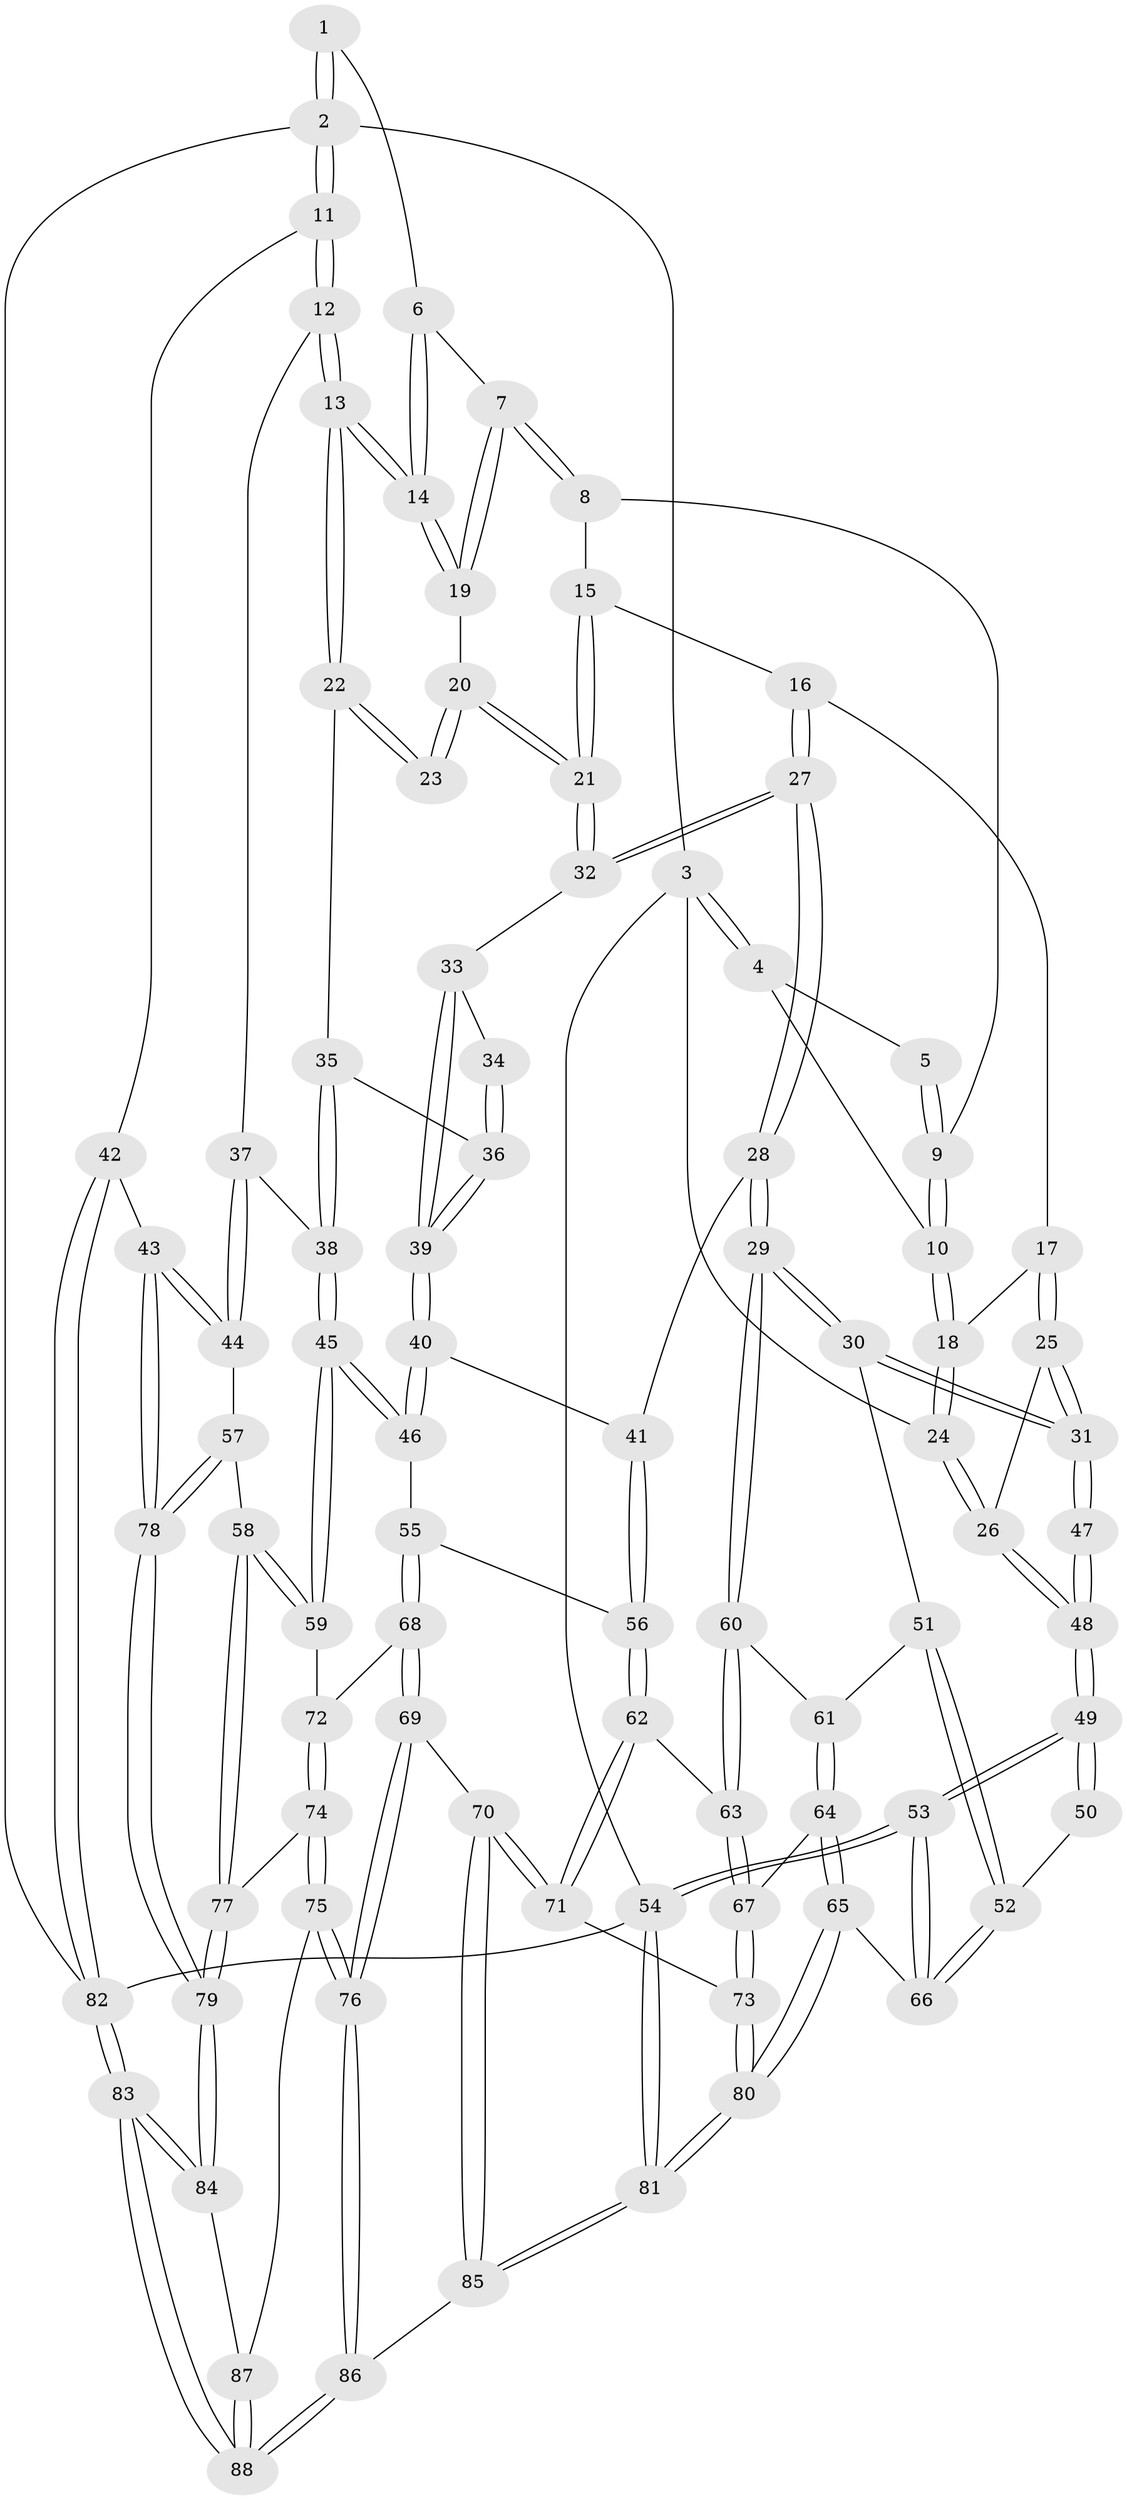 // coarse degree distribution, {2: 0.1111111111111111, 5: 0.1111111111111111, 6: 0.07407407407407407, 3: 0.5555555555555556, 4: 0.14814814814814814}
// Generated by graph-tools (version 1.1) at 2025/54/03/04/25 22:54:32]
// undirected, 88 vertices, 217 edges
graph export_dot {
  node [color=gray90,style=filled];
  1 [pos="+0.8568768251619446+0"];
  2 [pos="+1+0"];
  3 [pos="+0+0"];
  4 [pos="+0.14432424326976484+0"];
  5 [pos="+0.5356348023813128+0"];
  6 [pos="+0.8319395443903254+0"];
  7 [pos="+0.6520831705413397+0.10301716849049436"];
  8 [pos="+0.5880091874416764+0.04457468245611016"];
  9 [pos="+0.536305966563026+0"];
  10 [pos="+0.36000818680846547+0.1654366253197246"];
  11 [pos="+1+0.21547869384016793"];
  12 [pos="+0.8739218982027407+0.23625793482521018"];
  13 [pos="+0.8724673269170705+0.23536270795073563"];
  14 [pos="+0.8425992639629797+0.18373713041151246"];
  15 [pos="+0.5430499387366915+0.11283190673320544"];
  16 [pos="+0.360236037955553+0.18912458544226335"];
  17 [pos="+0.3594532506880028+0.18818792070643953"];
  18 [pos="+0.35834052596120525+0.1859827538557471"];
  19 [pos="+0.6531091841676386+0.104395398735136"];
  20 [pos="+0.6228998642181591+0.227811014607084"];
  21 [pos="+0.5461786961213873+0.2552437282046412"];
  22 [pos="+0.7714773247999867+0.266025574791166"];
  23 [pos="+0.6970550581054331+0.2678179566583729"];
  24 [pos="+0+0.013170130629650598"];
  25 [pos="+0.16046402601011148+0.29159688014131846"];
  26 [pos="+0+0.05761689939256754"];
  27 [pos="+0.4086672617525465+0.30406393469251386"];
  28 [pos="+0.3699178815748571+0.40548502167502226"];
  29 [pos="+0.34444904045658853+0.4240846760693064"];
  30 [pos="+0.26646332782223836+0.41916514639895947"];
  31 [pos="+0.2551818531601758+0.41532703133964555"];
  32 [pos="+0.5184981273004022+0.2846115583537337"];
  33 [pos="+0.5973993193390481+0.35389506111028796"];
  34 [pos="+0.6865562295714474+0.2804951481603936"];
  35 [pos="+0.7355779328333272+0.3188220434584798"];
  36 [pos="+0.6578040106869181+0.40609410793880013"];
  37 [pos="+0.870354072585874+0.25567647113889685"];
  38 [pos="+0.7140897931897224+0.4683691553645295"];
  39 [pos="+0.6375683537740533+0.4376284580705269"];
  40 [pos="+0.6382978157561583+0.44390224760009167"];
  41 [pos="+0.4063286489636322+0.42543379900304157"];
  42 [pos="+1+0.5849991572934625"];
  43 [pos="+1+0.5943255016206329"];
  44 [pos="+0.8830389553562983+0.5950597294793212"];
  45 [pos="+0.6821120082945169+0.5194772403983634"];
  46 [pos="+0.6817653030489224+0.5193475083048101"];
  47 [pos="+0.15438527674376026+0.4454018251327869"];
  48 [pos="+0+0.33337086907842545"];
  49 [pos="+0+0.6442661828038162"];
  50 [pos="+0.15429244471951709+0.445608764649545"];
  51 [pos="+0.20481204939816983+0.5301980683700563"];
  52 [pos="+0.09551272898514594+0.5966035839490793"];
  53 [pos="+0+0.6594113373262299"];
  54 [pos="+0+1"];
  55 [pos="+0.5684558279237285+0.5703199008586215"];
  56 [pos="+0.5376812201661839+0.565503892712555"];
  57 [pos="+0.8729872994039874+0.599539157189813"];
  58 [pos="+0.8378179900829849+0.6039164772191693"];
  59 [pos="+0.7826655290274764+0.5977553502405849"];
  60 [pos="+0.3438611584856635+0.4626158678995975"];
  61 [pos="+0.222991971020715+0.5781256723799292"];
  62 [pos="+0.4202814529180769+0.6397757136081819"];
  63 [pos="+0.34982764058791094+0.564407534472883"];
  64 [pos="+0.21802524289105832+0.6827281167913393"];
  65 [pos="+0.07696080429748553+0.6898753854884461"];
  66 [pos="+0.03908679708776135+0.673066452886607"];
  67 [pos="+0.21944213795288736+0.6829545163681896"];
  68 [pos="+0.5572207733059796+0.6999592152729203"];
  69 [pos="+0.48839748502305286+0.7926932880463575"];
  70 [pos="+0.4544760458449324+0.7878682268981119"];
  71 [pos="+0.43424605480542566+0.7696855108671778"];
  72 [pos="+0.711934850370828+0.6839765699206806"];
  73 [pos="+0.301415825691313+0.7588637112807528"];
  74 [pos="+0.6559351151695428+0.8615261036337513"];
  75 [pos="+0.6535182537601174+0.8634706970561498"];
  76 [pos="+0.588985066277875+0.8680340217253468"];
  77 [pos="+0.78842961247374+0.8458026681863471"];
  78 [pos="+0.9152664821726809+0.886223814471847"];
  79 [pos="+0.9134229126071788+0.9109951476281203"];
  80 [pos="+0.19643642253372356+0.9618460861741571"];
  81 [pos="+0.20344057053542355+1"];
  82 [pos="+1+1"];
  83 [pos="+1+1"];
  84 [pos="+0.9470220446712596+0.974058404923037"];
  85 [pos="+0.20885190999129652+1"];
  86 [pos="+0.4732038864029479+1"];
  87 [pos="+0.6823904322244057+0.9144807506972777"];
  88 [pos="+0.8330445635080332+1"];
  1 -- 2;
  1 -- 2;
  1 -- 6;
  2 -- 3;
  2 -- 11;
  2 -- 11;
  2 -- 82;
  3 -- 4;
  3 -- 4;
  3 -- 24;
  3 -- 54;
  4 -- 5;
  4 -- 10;
  5 -- 9;
  5 -- 9;
  6 -- 7;
  6 -- 14;
  6 -- 14;
  7 -- 8;
  7 -- 8;
  7 -- 19;
  7 -- 19;
  8 -- 9;
  8 -- 15;
  9 -- 10;
  9 -- 10;
  10 -- 18;
  10 -- 18;
  11 -- 12;
  11 -- 12;
  11 -- 42;
  12 -- 13;
  12 -- 13;
  12 -- 37;
  13 -- 14;
  13 -- 14;
  13 -- 22;
  13 -- 22;
  14 -- 19;
  14 -- 19;
  15 -- 16;
  15 -- 21;
  15 -- 21;
  16 -- 17;
  16 -- 27;
  16 -- 27;
  17 -- 18;
  17 -- 25;
  17 -- 25;
  18 -- 24;
  18 -- 24;
  19 -- 20;
  20 -- 21;
  20 -- 21;
  20 -- 23;
  20 -- 23;
  21 -- 32;
  21 -- 32;
  22 -- 23;
  22 -- 23;
  22 -- 35;
  24 -- 26;
  24 -- 26;
  25 -- 26;
  25 -- 31;
  25 -- 31;
  26 -- 48;
  26 -- 48;
  27 -- 28;
  27 -- 28;
  27 -- 32;
  27 -- 32;
  28 -- 29;
  28 -- 29;
  28 -- 41;
  29 -- 30;
  29 -- 30;
  29 -- 60;
  29 -- 60;
  30 -- 31;
  30 -- 31;
  30 -- 51;
  31 -- 47;
  31 -- 47;
  32 -- 33;
  33 -- 34;
  33 -- 39;
  33 -- 39;
  34 -- 36;
  34 -- 36;
  35 -- 36;
  35 -- 38;
  35 -- 38;
  36 -- 39;
  36 -- 39;
  37 -- 38;
  37 -- 44;
  37 -- 44;
  38 -- 45;
  38 -- 45;
  39 -- 40;
  39 -- 40;
  40 -- 41;
  40 -- 46;
  40 -- 46;
  41 -- 56;
  41 -- 56;
  42 -- 43;
  42 -- 82;
  42 -- 82;
  43 -- 44;
  43 -- 44;
  43 -- 78;
  43 -- 78;
  44 -- 57;
  45 -- 46;
  45 -- 46;
  45 -- 59;
  45 -- 59;
  46 -- 55;
  47 -- 48;
  47 -- 48;
  48 -- 49;
  48 -- 49;
  49 -- 50;
  49 -- 50;
  49 -- 53;
  49 -- 53;
  50 -- 52;
  51 -- 52;
  51 -- 52;
  51 -- 61;
  52 -- 66;
  52 -- 66;
  53 -- 54;
  53 -- 54;
  53 -- 66;
  53 -- 66;
  54 -- 81;
  54 -- 81;
  54 -- 82;
  55 -- 56;
  55 -- 68;
  55 -- 68;
  56 -- 62;
  56 -- 62;
  57 -- 58;
  57 -- 78;
  57 -- 78;
  58 -- 59;
  58 -- 59;
  58 -- 77;
  58 -- 77;
  59 -- 72;
  60 -- 61;
  60 -- 63;
  60 -- 63;
  61 -- 64;
  61 -- 64;
  62 -- 63;
  62 -- 71;
  62 -- 71;
  63 -- 67;
  63 -- 67;
  64 -- 65;
  64 -- 65;
  64 -- 67;
  65 -- 66;
  65 -- 80;
  65 -- 80;
  67 -- 73;
  67 -- 73;
  68 -- 69;
  68 -- 69;
  68 -- 72;
  69 -- 70;
  69 -- 76;
  69 -- 76;
  70 -- 71;
  70 -- 71;
  70 -- 85;
  70 -- 85;
  71 -- 73;
  72 -- 74;
  72 -- 74;
  73 -- 80;
  73 -- 80;
  74 -- 75;
  74 -- 75;
  74 -- 77;
  75 -- 76;
  75 -- 76;
  75 -- 87;
  76 -- 86;
  76 -- 86;
  77 -- 79;
  77 -- 79;
  78 -- 79;
  78 -- 79;
  79 -- 84;
  79 -- 84;
  80 -- 81;
  80 -- 81;
  81 -- 85;
  81 -- 85;
  82 -- 83;
  82 -- 83;
  83 -- 84;
  83 -- 84;
  83 -- 88;
  83 -- 88;
  84 -- 87;
  85 -- 86;
  86 -- 88;
  86 -- 88;
  87 -- 88;
  87 -- 88;
}
